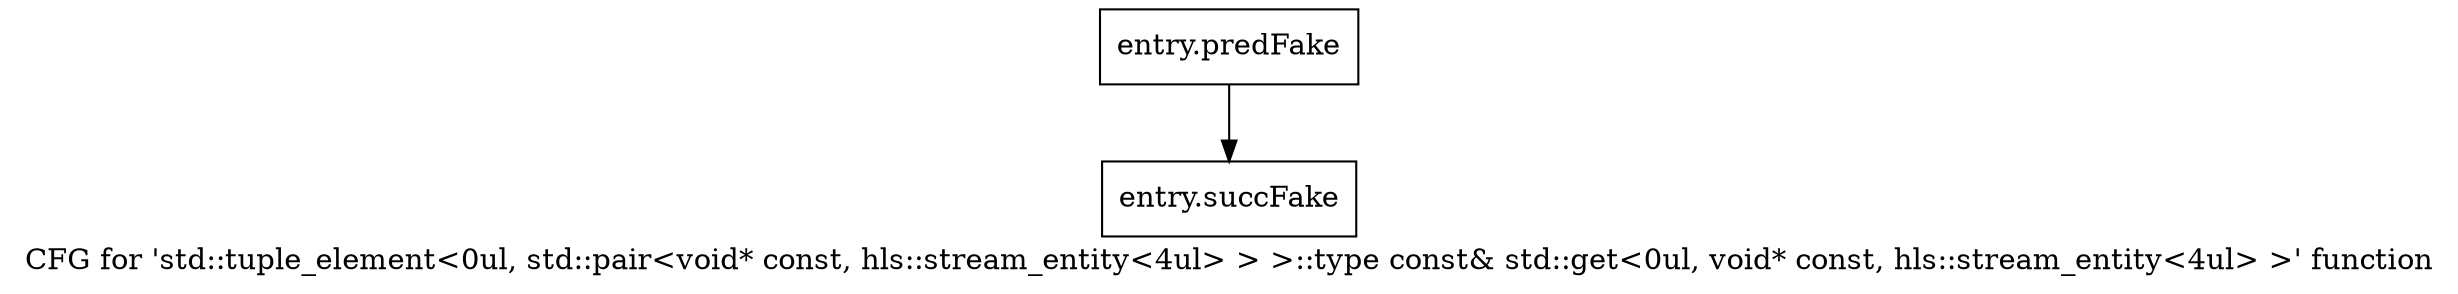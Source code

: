 digraph "CFG for 'std::tuple_element\<0ul, std::pair\<void* const, hls::stream_entity\<4ul\> \> \>::type const& std::get\<0ul, void* const, hls::stream_entity\<4ul\> \>' function" {
	label="CFG for 'std::tuple_element\<0ul, std::pair\<void* const, hls::stream_entity\<4ul\> \> \>::type const& std::get\<0ul, void* const, hls::stream_entity\<4ul\> \>' function";

	Node0x42ddf20 [shape=record,filename="",linenumber="",label="{entry.predFake}"];
	Node0x42ddf20 -> Node0x4409130[ callList="" memoryops="" filename="/tools/Xilinx/Vitis_HLS/2022.1/tps/lnx64/gcc-8.3.0/lib/gcc/x86_64-pc-linux-gnu/8.3.0/../../../../include/c++/8.3.0/utility" execusionnum="5"];
	Node0x4409130 [shape=record,filename="/tools/Xilinx/Vitis_HLS/2022.1/tps/lnx64/gcc-8.3.0/lib/gcc/x86_64-pc-linux-gnu/8.3.0/../../../../include/c++/8.3.0/utility",linenumber="227",label="{entry.succFake}"];
}
